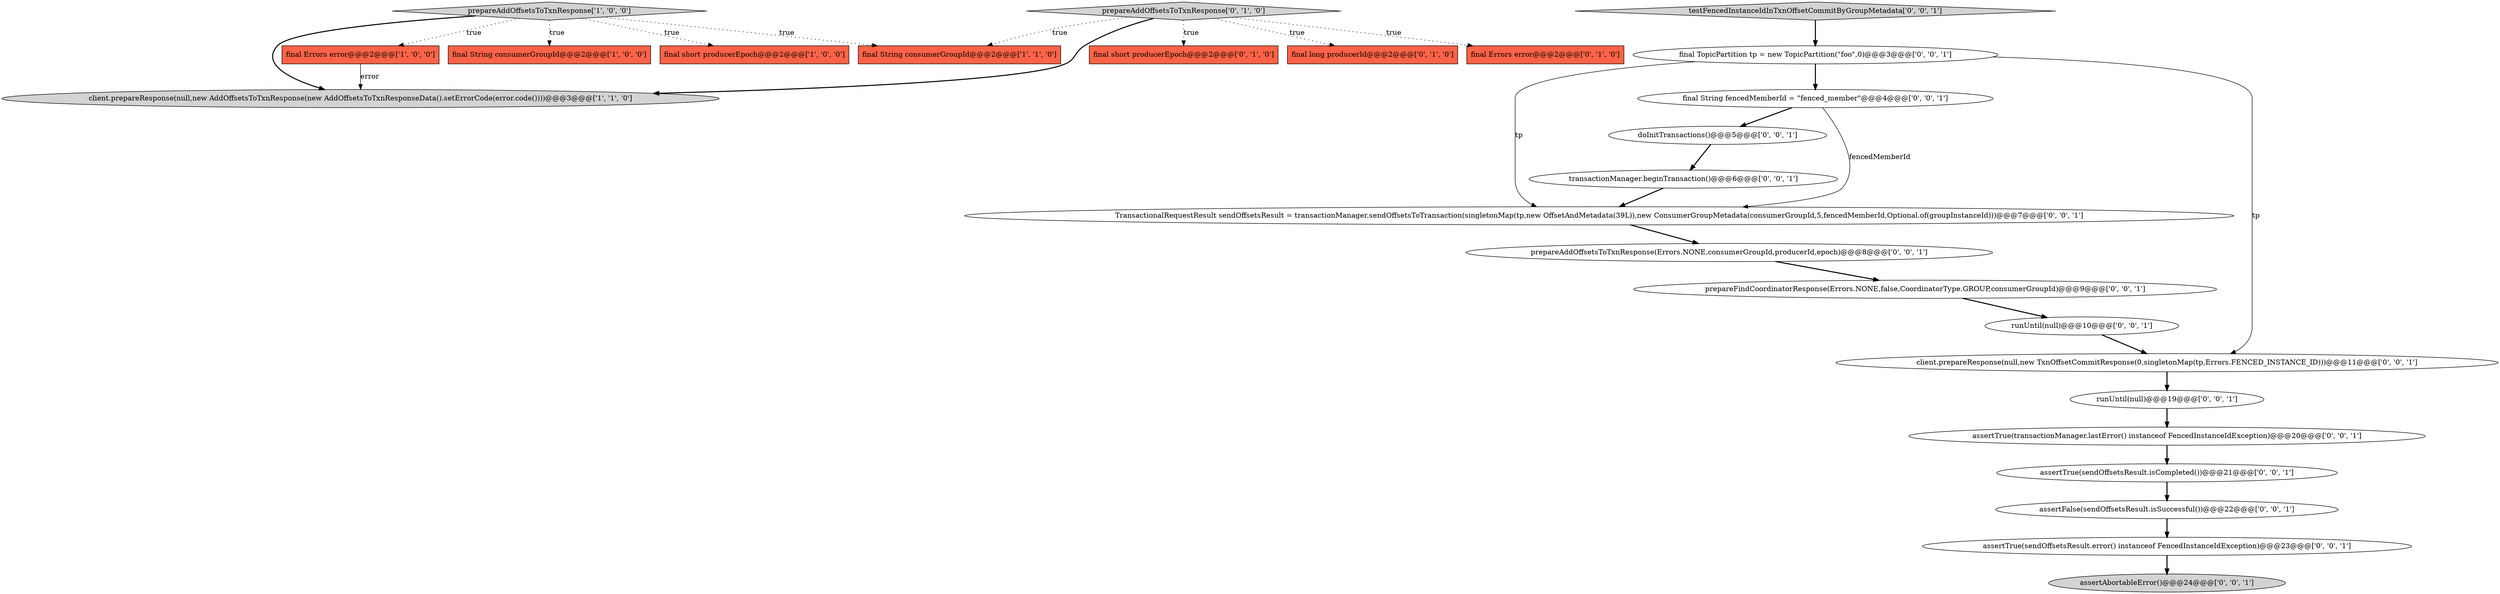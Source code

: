 digraph {
0 [style = filled, label = "final Errors error@@@2@@@['1', '0', '0']", fillcolor = tomato, shape = box image = "AAA0AAABBB1BBB"];
24 [style = filled, label = "runUntil(null)@@@19@@@['0', '0', '1']", fillcolor = white, shape = ellipse image = "AAA0AAABBB3BBB"];
2 [style = filled, label = "final String consumerGroupId@@@2@@@['1', '0', '0']", fillcolor = tomato, shape = box image = "AAA0AAABBB1BBB"];
21 [style = filled, label = "doInitTransactions()@@@5@@@['0', '0', '1']", fillcolor = white, shape = ellipse image = "AAA0AAABBB3BBB"];
16 [style = filled, label = "runUntil(null)@@@10@@@['0', '0', '1']", fillcolor = white, shape = ellipse image = "AAA0AAABBB3BBB"];
19 [style = filled, label = "assertTrue(sendOffsetsResult.error() instanceof FencedInstanceIdException)@@@23@@@['0', '0', '1']", fillcolor = white, shape = ellipse image = "AAA0AAABBB3BBB"];
9 [style = filled, label = "final short producerEpoch@@@2@@@['0', '1', '0']", fillcolor = tomato, shape = box image = "AAA0AAABBB2BBB"];
8 [style = filled, label = "final long producerId@@@2@@@['0', '1', '0']", fillcolor = tomato, shape = box image = "AAA0AAABBB2BBB"];
22 [style = filled, label = "prepareAddOffsetsToTxnResponse(Errors.NONE,consumerGroupId,producerId,epoch)@@@8@@@['0', '0', '1']", fillcolor = white, shape = ellipse image = "AAA0AAABBB3BBB"];
5 [style = filled, label = "prepareAddOffsetsToTxnResponse['1', '0', '0']", fillcolor = lightgray, shape = diamond image = "AAA0AAABBB1BBB"];
4 [style = filled, label = "final String consumerGroupId@@@2@@@['1', '1', '0']", fillcolor = tomato, shape = box image = "AAA0AAABBB1BBB"];
17 [style = filled, label = "testFencedInstanceIdInTxnOffsetCommitByGroupMetadata['0', '0', '1']", fillcolor = lightgray, shape = diamond image = "AAA0AAABBB3BBB"];
3 [style = filled, label = "final short producerEpoch@@@2@@@['1', '0', '0']", fillcolor = tomato, shape = box image = "AAA0AAABBB1BBB"];
20 [style = filled, label = "assertAbortableError()@@@24@@@['0', '0', '1']", fillcolor = lightgray, shape = ellipse image = "AAA0AAABBB3BBB"];
23 [style = filled, label = "prepareFindCoordinatorResponse(Errors.NONE,false,CoordinatorType.GROUP,consumerGroupId)@@@9@@@['0', '0', '1']", fillcolor = white, shape = ellipse image = "AAA0AAABBB3BBB"];
18 [style = filled, label = "TransactionalRequestResult sendOffsetsResult = transactionManager.sendOffsetsToTransaction(singletonMap(tp,new OffsetAndMetadata(39L)),new ConsumerGroupMetadata(consumerGroupId,5,fencedMemberId,Optional.of(groupInstanceId)))@@@7@@@['0', '0', '1']", fillcolor = white, shape = ellipse image = "AAA0AAABBB3BBB"];
11 [style = filled, label = "final String fencedMemberId = \"fenced_member\"@@@4@@@['0', '0', '1']", fillcolor = white, shape = ellipse image = "AAA0AAABBB3BBB"];
13 [style = filled, label = "assertFalse(sendOffsetsResult.isSuccessful())@@@22@@@['0', '0', '1']", fillcolor = white, shape = ellipse image = "AAA0AAABBB3BBB"];
7 [style = filled, label = "prepareAddOffsetsToTxnResponse['0', '1', '0']", fillcolor = lightgray, shape = diamond image = "AAA0AAABBB2BBB"];
12 [style = filled, label = "client.prepareResponse(null,new TxnOffsetCommitResponse(0,singletonMap(tp,Errors.FENCED_INSTANCE_ID)))@@@11@@@['0', '0', '1']", fillcolor = white, shape = ellipse image = "AAA0AAABBB3BBB"];
1 [style = filled, label = "client.prepareResponse(null,new AddOffsetsToTxnResponse(new AddOffsetsToTxnResponseData().setErrorCode(error.code())))@@@3@@@['1', '1', '0']", fillcolor = lightgray, shape = ellipse image = "AAA0AAABBB1BBB"];
14 [style = filled, label = "transactionManager.beginTransaction()@@@6@@@['0', '0', '1']", fillcolor = white, shape = ellipse image = "AAA0AAABBB3BBB"];
25 [style = filled, label = "assertTrue(sendOffsetsResult.isCompleted())@@@21@@@['0', '0', '1']", fillcolor = white, shape = ellipse image = "AAA0AAABBB3BBB"];
6 [style = filled, label = "final Errors error@@@2@@@['0', '1', '0']", fillcolor = tomato, shape = box image = "AAA0AAABBB2BBB"];
10 [style = filled, label = "final TopicPartition tp = new TopicPartition(\"foo\",0)@@@3@@@['0', '0', '1']", fillcolor = white, shape = ellipse image = "AAA0AAABBB3BBB"];
15 [style = filled, label = "assertTrue(transactionManager.lastError() instanceof FencedInstanceIdException)@@@20@@@['0', '0', '1']", fillcolor = white, shape = ellipse image = "AAA0AAABBB3BBB"];
5->0 [style = dotted, label="true"];
21->14 [style = bold, label=""];
7->4 [style = dotted, label="true"];
11->21 [style = bold, label=""];
14->18 [style = bold, label=""];
13->19 [style = bold, label=""];
18->22 [style = bold, label=""];
5->3 [style = dotted, label="true"];
7->8 [style = dotted, label="true"];
5->1 [style = bold, label=""];
19->20 [style = bold, label=""];
24->15 [style = bold, label=""];
23->16 [style = bold, label=""];
5->4 [style = dotted, label="true"];
10->11 [style = bold, label=""];
7->9 [style = dotted, label="true"];
12->24 [style = bold, label=""];
11->18 [style = solid, label="fencedMemberId"];
16->12 [style = bold, label=""];
25->13 [style = bold, label=""];
10->18 [style = solid, label="tp"];
7->1 [style = bold, label=""];
22->23 [style = bold, label=""];
15->25 [style = bold, label=""];
0->1 [style = solid, label="error"];
10->12 [style = solid, label="tp"];
5->2 [style = dotted, label="true"];
17->10 [style = bold, label=""];
7->6 [style = dotted, label="true"];
}
